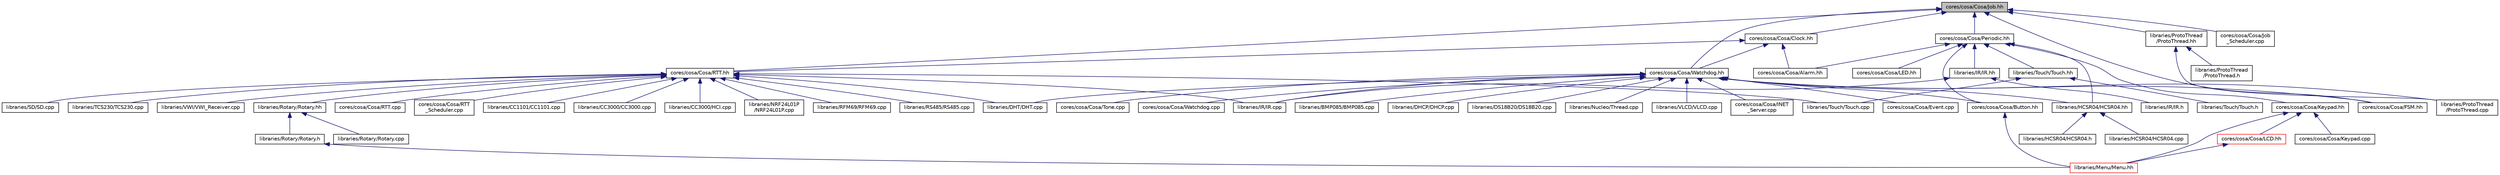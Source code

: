digraph "cores/cosa/Cosa/Job.hh"
{
  edge [fontname="Helvetica",fontsize="10",labelfontname="Helvetica",labelfontsize="10"];
  node [fontname="Helvetica",fontsize="10",shape=record];
  Node1 [label="cores/cosa/Cosa/Job.hh",height=0.2,width=0.4,color="black", fillcolor="grey75", style="filled", fontcolor="black"];
  Node1 -> Node2 [dir="back",color="midnightblue",fontsize="10",style="solid",fontname="Helvetica"];
  Node2 [label="cores/cosa/Cosa/Clock.hh",height=0.2,width=0.4,color="black", fillcolor="white", style="filled",URL="$de/d89/Clock_8hh.html"];
  Node2 -> Node3 [dir="back",color="midnightblue",fontsize="10",style="solid",fontname="Helvetica"];
  Node3 [label="cores/cosa/Cosa/Alarm.hh",height=0.2,width=0.4,color="black", fillcolor="white", style="filled",URL="$d8/dfc/Alarm_8hh.html"];
  Node2 -> Node4 [dir="back",color="midnightblue",fontsize="10",style="solid",fontname="Helvetica"];
  Node4 [label="cores/cosa/Cosa/RTT.hh",height=0.2,width=0.4,color="black", fillcolor="white", style="filled",URL="$d3/dfc/RTT_8hh.html"];
  Node4 -> Node5 [dir="back",color="midnightblue",fontsize="10",style="solid",fontname="Helvetica"];
  Node5 [label="cores/cosa/Cosa/RTT.cpp",height=0.2,width=0.4,color="black", fillcolor="white", style="filled",URL="$dd/d5d/RTT_8cpp.html"];
  Node4 -> Node6 [dir="back",color="midnightblue",fontsize="10",style="solid",fontname="Helvetica"];
  Node6 [label="cores/cosa/Cosa/RTT\l_Scheduler.cpp",height=0.2,width=0.4,color="black", fillcolor="white", style="filled",URL="$df/d24/RTT__Scheduler_8cpp.html"];
  Node4 -> Node7 [dir="back",color="midnightblue",fontsize="10",style="solid",fontname="Helvetica"];
  Node7 [label="libraries/CC1101/CC1101.cpp",height=0.2,width=0.4,color="black", fillcolor="white", style="filled",URL="$d2/dee/CC1101_8cpp.html"];
  Node4 -> Node8 [dir="back",color="midnightblue",fontsize="10",style="solid",fontname="Helvetica"];
  Node8 [label="libraries/CC3000/CC3000.cpp",height=0.2,width=0.4,color="black", fillcolor="white", style="filled",URL="$de/d6a/CC3000_8cpp.html"];
  Node4 -> Node9 [dir="back",color="midnightblue",fontsize="10",style="solid",fontname="Helvetica"];
  Node9 [label="libraries/CC3000/HCI.cpp",height=0.2,width=0.4,color="black", fillcolor="white", style="filled",URL="$da/dbf/HCI_8cpp.html"];
  Node4 -> Node10 [dir="back",color="midnightblue",fontsize="10",style="solid",fontname="Helvetica"];
  Node10 [label="libraries/DHT/DHT.cpp",height=0.2,width=0.4,color="black", fillcolor="white", style="filled",URL="$dc/df3/DHT_8cpp.html"];
  Node4 -> Node11 [dir="back",color="midnightblue",fontsize="10",style="solid",fontname="Helvetica"];
  Node11 [label="libraries/IR/IR.cpp",height=0.2,width=0.4,color="black", fillcolor="white", style="filled",URL="$d8/d87/IR_8cpp.html"];
  Node4 -> Node12 [dir="back",color="midnightblue",fontsize="10",style="solid",fontname="Helvetica"];
  Node12 [label="libraries/NRF24L01P\l/NRF24L01P.cpp",height=0.2,width=0.4,color="black", fillcolor="white", style="filled",URL="$d1/d3b/NRF24L01P_8cpp.html"];
  Node4 -> Node13 [dir="back",color="midnightblue",fontsize="10",style="solid",fontname="Helvetica"];
  Node13 [label="libraries/RFM69/RFM69.cpp",height=0.2,width=0.4,color="black", fillcolor="white", style="filled",URL="$d9/d8e/RFM69_8cpp.html"];
  Node4 -> Node14 [dir="back",color="midnightblue",fontsize="10",style="solid",fontname="Helvetica"];
  Node14 [label="libraries/Rotary/Rotary.hh",height=0.2,width=0.4,color="black", fillcolor="white", style="filled",URL="$d0/d6d/Rotary_8hh.html"];
  Node14 -> Node15 [dir="back",color="midnightblue",fontsize="10",style="solid",fontname="Helvetica"];
  Node15 [label="libraries/Rotary/Rotary.cpp",height=0.2,width=0.4,color="black", fillcolor="white", style="filled",URL="$db/d83/Rotary_8cpp.html"];
  Node14 -> Node16 [dir="back",color="midnightblue",fontsize="10",style="solid",fontname="Helvetica"];
  Node16 [label="libraries/Rotary/Rotary.h",height=0.2,width=0.4,color="black", fillcolor="white", style="filled",URL="$db/d8a/Rotary_8h.html"];
  Node16 -> Node17 [dir="back",color="midnightblue",fontsize="10",style="solid",fontname="Helvetica"];
  Node17 [label="libraries/Menu/Menu.hh",height=0.2,width=0.4,color="red", fillcolor="white", style="filled",URL="$dc/db6/Menu_8hh.html"];
  Node4 -> Node18 [dir="back",color="midnightblue",fontsize="10",style="solid",fontname="Helvetica"];
  Node18 [label="libraries/RS485/RS485.cpp",height=0.2,width=0.4,color="black", fillcolor="white", style="filled",URL="$dd/dff/RS485_8cpp.html"];
  Node4 -> Node19 [dir="back",color="midnightblue",fontsize="10",style="solid",fontname="Helvetica"];
  Node19 [label="libraries/SD/SD.cpp",height=0.2,width=0.4,color="black", fillcolor="white", style="filled",URL="$de/d4e/SD_8cpp.html"];
  Node4 -> Node20 [dir="back",color="midnightblue",fontsize="10",style="solid",fontname="Helvetica"];
  Node20 [label="libraries/TCS230/TCS230.cpp",height=0.2,width=0.4,color="black", fillcolor="white", style="filled",URL="$dc/d6c/TCS230_8cpp.html"];
  Node4 -> Node21 [dir="back",color="midnightblue",fontsize="10",style="solid",fontname="Helvetica"];
  Node21 [label="libraries/Touch/Touch.cpp",height=0.2,width=0.4,color="black", fillcolor="white", style="filled",URL="$db/df7/Touch_8cpp.html"];
  Node4 -> Node22 [dir="back",color="midnightblue",fontsize="10",style="solid",fontname="Helvetica"];
  Node22 [label="libraries/VWI/VWI_Receiver.cpp",height=0.2,width=0.4,color="black", fillcolor="white", style="filled",URL="$dd/d90/VWI__Receiver_8cpp.html"];
  Node2 -> Node23 [dir="back",color="midnightblue",fontsize="10",style="solid",fontname="Helvetica"];
  Node23 [label="cores/cosa/Cosa/Watchdog.hh",height=0.2,width=0.4,color="black", fillcolor="white", style="filled",URL="$d8/d3a/Watchdog_8hh.html"];
  Node23 -> Node24 [dir="back",color="midnightblue",fontsize="10",style="solid",fontname="Helvetica"];
  Node24 [label="cores/cosa/Cosa/Button.hh",height=0.2,width=0.4,color="black", fillcolor="white", style="filled",URL="$db/d3a/Button_8hh.html"];
  Node24 -> Node17 [dir="back",color="midnightblue",fontsize="10",style="solid",fontname="Helvetica"];
  Node23 -> Node25 [dir="back",color="midnightblue",fontsize="10",style="solid",fontname="Helvetica"];
  Node25 [label="cores/cosa/Cosa/Event.cpp",height=0.2,width=0.4,color="black", fillcolor="white", style="filled",URL="$d7/d9f/Event_8cpp.html"];
  Node23 -> Node26 [dir="back",color="midnightblue",fontsize="10",style="solid",fontname="Helvetica"];
  Node26 [label="cores/cosa/Cosa/FSM.hh",height=0.2,width=0.4,color="black", fillcolor="white", style="filled",URL="$d5/dfc/FSM_8hh.html"];
  Node23 -> Node27 [dir="back",color="midnightblue",fontsize="10",style="solid",fontname="Helvetica"];
  Node27 [label="cores/cosa/Cosa/INET\l_Server.cpp",height=0.2,width=0.4,color="black", fillcolor="white", style="filled",URL="$d1/dc0/INET__Server_8cpp.html"];
  Node23 -> Node28 [dir="back",color="midnightblue",fontsize="10",style="solid",fontname="Helvetica"];
  Node28 [label="cores/cosa/Cosa/Tone.cpp",height=0.2,width=0.4,color="black", fillcolor="white", style="filled",URL="$dd/d0c/Tone_8cpp.html"];
  Node23 -> Node29 [dir="back",color="midnightblue",fontsize="10",style="solid",fontname="Helvetica"];
  Node29 [label="cores/cosa/Cosa/Watchdog.cpp",height=0.2,width=0.4,color="black", fillcolor="white", style="filled",URL="$d1/dc0/Watchdog_8cpp.html"];
  Node23 -> Node30 [dir="back",color="midnightblue",fontsize="10",style="solid",fontname="Helvetica"];
  Node30 [label="libraries/BMP085/BMP085.cpp",height=0.2,width=0.4,color="black", fillcolor="white", style="filled",URL="$db/ddd/BMP085_8cpp.html"];
  Node23 -> Node31 [dir="back",color="midnightblue",fontsize="10",style="solid",fontname="Helvetica"];
  Node31 [label="libraries/DHCP/DHCP.cpp",height=0.2,width=0.4,color="black", fillcolor="white", style="filled",URL="$de/dd2/DHCP_8cpp.html"];
  Node23 -> Node10 [dir="back",color="midnightblue",fontsize="10",style="solid",fontname="Helvetica"];
  Node23 -> Node32 [dir="back",color="midnightblue",fontsize="10",style="solid",fontname="Helvetica"];
  Node32 [label="libraries/DS18B20/DS18B20.cpp",height=0.2,width=0.4,color="black", fillcolor="white", style="filled",URL="$d3/dd0/DS18B20_8cpp.html"];
  Node23 -> Node33 [dir="back",color="midnightblue",fontsize="10",style="solid",fontname="Helvetica"];
  Node33 [label="libraries/HCSR04/HCSR04.hh",height=0.2,width=0.4,color="black", fillcolor="white", style="filled",URL="$d0/d29/HCSR04_8hh.html"];
  Node33 -> Node34 [dir="back",color="midnightblue",fontsize="10",style="solid",fontname="Helvetica"];
  Node34 [label="libraries/HCSR04/HCSR04.cpp",height=0.2,width=0.4,color="black", fillcolor="white", style="filled",URL="$d9/d4b/HCSR04_8cpp.html"];
  Node33 -> Node35 [dir="back",color="midnightblue",fontsize="10",style="solid",fontname="Helvetica"];
  Node35 [label="libraries/HCSR04/HCSR04.h",height=0.2,width=0.4,color="black", fillcolor="white", style="filled",URL="$d9/d46/HCSR04_8h.html"];
  Node23 -> Node11 [dir="back",color="midnightblue",fontsize="10",style="solid",fontname="Helvetica"];
  Node23 -> Node36 [dir="back",color="midnightblue",fontsize="10",style="solid",fontname="Helvetica"];
  Node36 [label="libraries/Nucleo/Thread.cpp",height=0.2,width=0.4,color="black", fillcolor="white", style="filled",URL="$da/de4/Thread_8cpp.html"];
  Node23 -> Node37 [dir="back",color="midnightblue",fontsize="10",style="solid",fontname="Helvetica"];
  Node37 [label="libraries/ProtoThread\l/ProtoThread.cpp",height=0.2,width=0.4,color="black", fillcolor="white", style="filled",URL="$d3/d9f/ProtoThread_8cpp.html"];
  Node23 -> Node38 [dir="back",color="midnightblue",fontsize="10",style="solid",fontname="Helvetica"];
  Node38 [label="libraries/VLCD/VLCD.cpp",height=0.2,width=0.4,color="black", fillcolor="white", style="filled",URL="$d1/d26/VLCD_8cpp.html"];
  Node1 -> Node26 [dir="back",color="midnightblue",fontsize="10",style="solid",fontname="Helvetica"];
  Node1 -> Node39 [dir="back",color="midnightblue",fontsize="10",style="solid",fontname="Helvetica"];
  Node39 [label="cores/cosa/Cosa/Job\l_Scheduler.cpp",height=0.2,width=0.4,color="black", fillcolor="white", style="filled",URL="$d1/d72/Job__Scheduler_8cpp.html"];
  Node1 -> Node40 [dir="back",color="midnightblue",fontsize="10",style="solid",fontname="Helvetica"];
  Node40 [label="cores/cosa/Cosa/Periodic.hh",height=0.2,width=0.4,color="black", fillcolor="white", style="filled",URL="$de/d68/Periodic_8hh.html"];
  Node40 -> Node3 [dir="back",color="midnightblue",fontsize="10",style="solid",fontname="Helvetica"];
  Node40 -> Node24 [dir="back",color="midnightblue",fontsize="10",style="solid",fontname="Helvetica"];
  Node40 -> Node41 [dir="back",color="midnightblue",fontsize="10",style="solid",fontname="Helvetica"];
  Node41 [label="cores/cosa/Cosa/Keypad.hh",height=0.2,width=0.4,color="black", fillcolor="white", style="filled",URL="$d4/d76/Keypad_8hh.html"];
  Node41 -> Node42 [dir="back",color="midnightblue",fontsize="10",style="solid",fontname="Helvetica"];
  Node42 [label="cores/cosa/Cosa/Keypad.cpp",height=0.2,width=0.4,color="black", fillcolor="white", style="filled",URL="$db/d71/Keypad_8cpp.html"];
  Node41 -> Node43 [dir="back",color="midnightblue",fontsize="10",style="solid",fontname="Helvetica"];
  Node43 [label="cores/cosa/Cosa/LCD.hh",height=0.2,width=0.4,color="red", fillcolor="white", style="filled",URL="$d3/d9c/LCD_8hh.html"];
  Node43 -> Node17 [dir="back",color="midnightblue",fontsize="10",style="solid",fontname="Helvetica"];
  Node41 -> Node17 [dir="back",color="midnightblue",fontsize="10",style="solid",fontname="Helvetica"];
  Node40 -> Node44 [dir="back",color="midnightblue",fontsize="10",style="solid",fontname="Helvetica"];
  Node44 [label="cores/cosa/Cosa/LED.hh",height=0.2,width=0.4,color="black", fillcolor="white", style="filled",URL="$d0/d00/LED_8hh.html"];
  Node40 -> Node33 [dir="back",color="midnightblue",fontsize="10",style="solid",fontname="Helvetica"];
  Node40 -> Node45 [dir="back",color="midnightblue",fontsize="10",style="solid",fontname="Helvetica"];
  Node45 [label="libraries/IR/IR.hh",height=0.2,width=0.4,color="black", fillcolor="white", style="filled",URL="$df/dd9/IR_8hh.html"];
  Node45 -> Node11 [dir="back",color="midnightblue",fontsize="10",style="solid",fontname="Helvetica"];
  Node45 -> Node46 [dir="back",color="midnightblue",fontsize="10",style="solid",fontname="Helvetica"];
  Node46 [label="libraries/IR/IR.h",height=0.2,width=0.4,color="black", fillcolor="white", style="filled",URL="$da/dd9/IR_8h.html"];
  Node40 -> Node47 [dir="back",color="midnightblue",fontsize="10",style="solid",fontname="Helvetica"];
  Node47 [label="libraries/Touch/Touch.hh",height=0.2,width=0.4,color="black", fillcolor="white", style="filled",URL="$da/dfc/Touch_8hh.html"];
  Node47 -> Node21 [dir="back",color="midnightblue",fontsize="10",style="solid",fontname="Helvetica"];
  Node47 -> Node48 [dir="back",color="midnightblue",fontsize="10",style="solid",fontname="Helvetica"];
  Node48 [label="libraries/Touch/Touch.h",height=0.2,width=0.4,color="black", fillcolor="white", style="filled",URL="$df/d18/Touch_8h.html"];
  Node1 -> Node4 [dir="back",color="midnightblue",fontsize="10",style="solid",fontname="Helvetica"];
  Node1 -> Node23 [dir="back",color="midnightblue",fontsize="10",style="solid",fontname="Helvetica"];
  Node1 -> Node49 [dir="back",color="midnightblue",fontsize="10",style="solid",fontname="Helvetica"];
  Node49 [label="libraries/ProtoThread\l/ProtoThread.hh",height=0.2,width=0.4,color="black", fillcolor="white", style="filled",URL="$d6/d67/ProtoThread_8hh.html"];
  Node49 -> Node37 [dir="back",color="midnightblue",fontsize="10",style="solid",fontname="Helvetica"];
  Node49 -> Node50 [dir="back",color="midnightblue",fontsize="10",style="solid",fontname="Helvetica"];
  Node50 [label="libraries/ProtoThread\l/ProtoThread.h",height=0.2,width=0.4,color="black", fillcolor="white", style="filled",URL="$d6/d15/ProtoThread_8h.html"];
}
